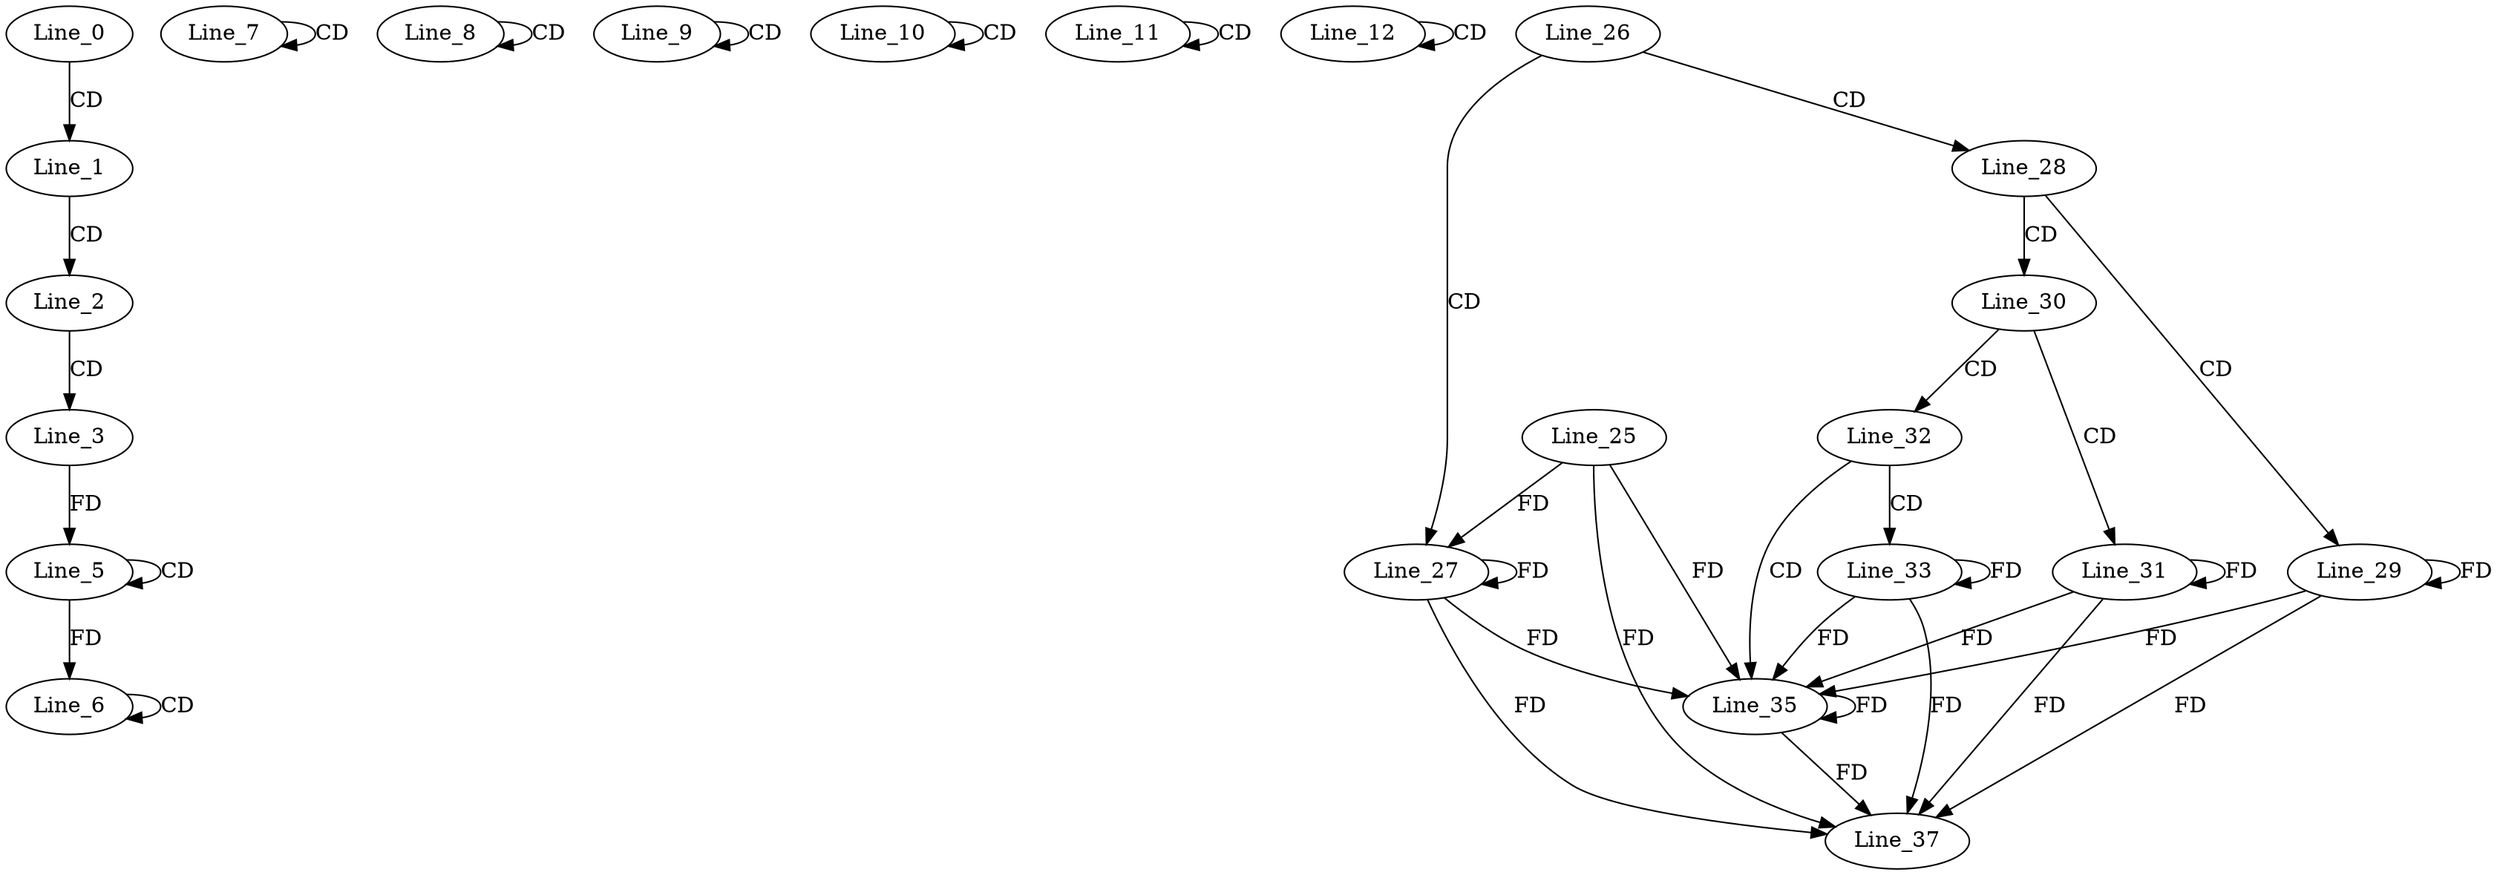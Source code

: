 digraph G {
  Line_0;
  Line_1;
  Line_2;
  Line_3;
  Line_5;
  Line_5;
  Line_6;
  Line_6;
  Line_7;
  Line_7;
  Line_8;
  Line_8;
  Line_9;
  Line_9;
  Line_10;
  Line_10;
  Line_11;
  Line_11;
  Line_12;
  Line_12;
  Line_26;
  Line_27;
  Line_25;
  Line_28;
  Line_29;
  Line_30;
  Line_31;
  Line_32;
  Line_33;
  Line_35;
  Line_37;
  Line_0 -> Line_1 [ label="CD" ];
  Line_1 -> Line_2 [ label="CD" ];
  Line_2 -> Line_3 [ label="CD" ];
  Line_5 -> Line_5 [ label="CD" ];
  Line_3 -> Line_5 [ label="FD" ];
  Line_6 -> Line_6 [ label="CD" ];
  Line_5 -> Line_6 [ label="FD" ];
  Line_7 -> Line_7 [ label="CD" ];
  Line_8 -> Line_8 [ label="CD" ];
  Line_9 -> Line_9 [ label="CD" ];
  Line_10 -> Line_10 [ label="CD" ];
  Line_11 -> Line_11 [ label="CD" ];
  Line_12 -> Line_12 [ label="CD" ];
  Line_26 -> Line_27 [ label="CD" ];
  Line_25 -> Line_27 [ label="FD" ];
  Line_27 -> Line_27 [ label="FD" ];
  Line_26 -> Line_28 [ label="CD" ];
  Line_28 -> Line_29 [ label="CD" ];
  Line_29 -> Line_29 [ label="FD" ];
  Line_28 -> Line_30 [ label="CD" ];
  Line_30 -> Line_31 [ label="CD" ];
  Line_31 -> Line_31 [ label="FD" ];
  Line_30 -> Line_32 [ label="CD" ];
  Line_32 -> Line_33 [ label="CD" ];
  Line_33 -> Line_33 [ label="FD" ];
  Line_32 -> Line_35 [ label="CD" ];
  Line_25 -> Line_35 [ label="FD" ];
  Line_27 -> Line_35 [ label="FD" ];
  Line_29 -> Line_35 [ label="FD" ];
  Line_31 -> Line_35 [ label="FD" ];
  Line_33 -> Line_35 [ label="FD" ];
  Line_35 -> Line_35 [ label="FD" ];
  Line_25 -> Line_37 [ label="FD" ];
  Line_27 -> Line_37 [ label="FD" ];
  Line_29 -> Line_37 [ label="FD" ];
  Line_31 -> Line_37 [ label="FD" ];
  Line_33 -> Line_37 [ label="FD" ];
  Line_35 -> Line_37 [ label="FD" ];
}
